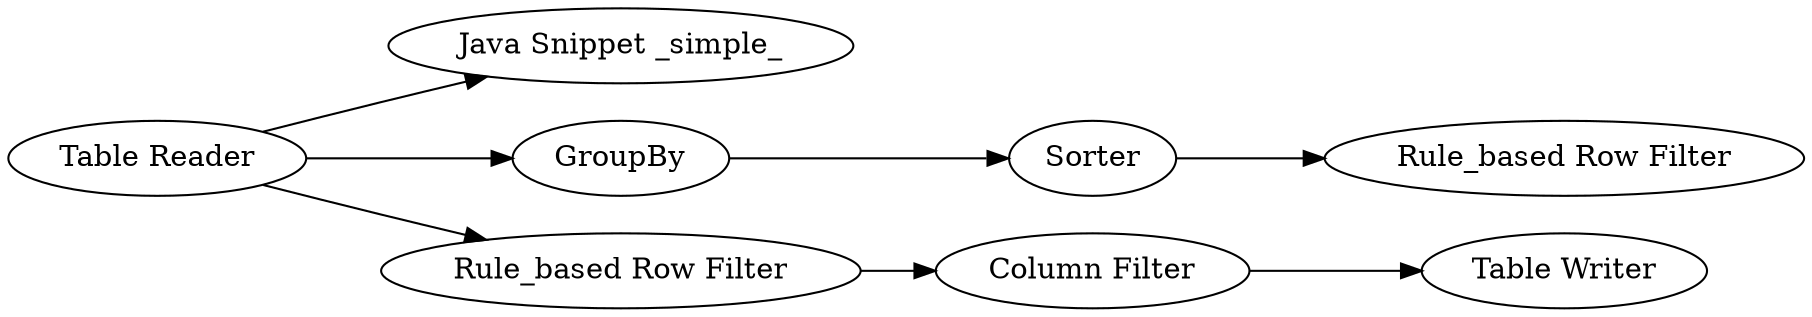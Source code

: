 digraph {
	3 -> 4
	449 -> 450
	449 -> 2
	5 -> 6
	6 -> 448
	2 -> 3
	449 -> 5
	5 [label="Rule_based Row Filter"]
	450 [label="Java Snippet _simple_"]
	449 [label="Table Reader"]
	4 [label="Rule_based Row Filter"]
	6 [label="Column Filter"]
	3 [label=Sorter]
	2 [label=GroupBy]
	448 [label="Table Writer"]
	rankdir=LR
}
